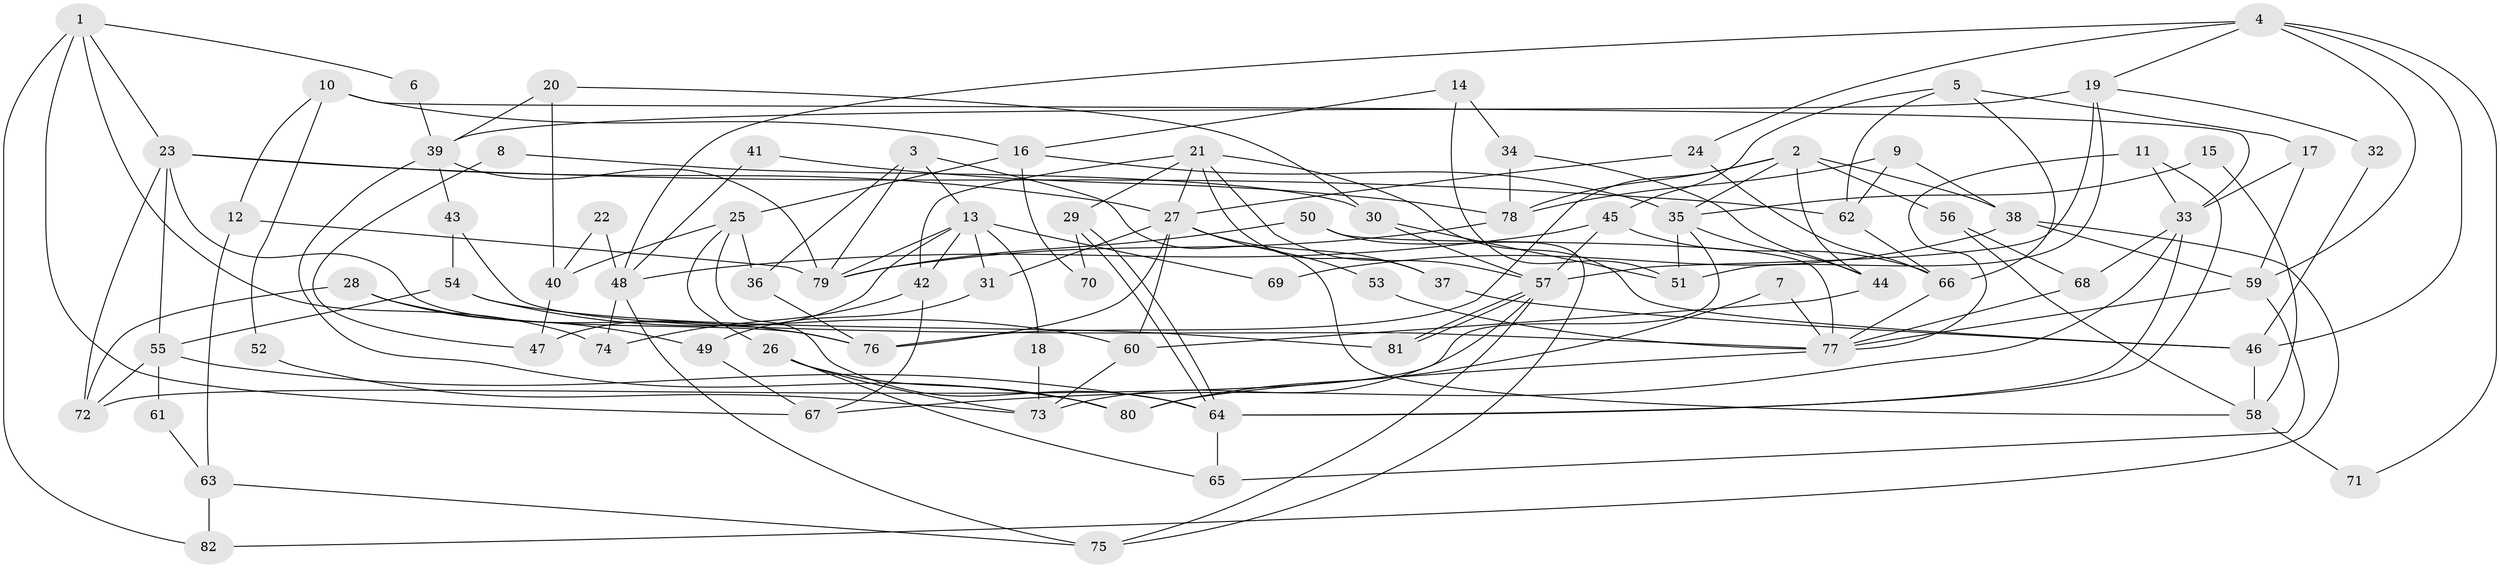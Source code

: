 // Generated by graph-tools (version 1.1) at 2025/51/03/09/25 04:51:20]
// undirected, 82 vertices, 164 edges
graph export_dot {
graph [start="1"]
  node [color=gray90,style=filled];
  1;
  2;
  3;
  4;
  5;
  6;
  7;
  8;
  9;
  10;
  11;
  12;
  13;
  14;
  15;
  16;
  17;
  18;
  19;
  20;
  21;
  22;
  23;
  24;
  25;
  26;
  27;
  28;
  29;
  30;
  31;
  32;
  33;
  34;
  35;
  36;
  37;
  38;
  39;
  40;
  41;
  42;
  43;
  44;
  45;
  46;
  47;
  48;
  49;
  50;
  51;
  52;
  53;
  54;
  55;
  56;
  57;
  58;
  59;
  60;
  61;
  62;
  63;
  64;
  65;
  66;
  67;
  68;
  69;
  70;
  71;
  72;
  73;
  74;
  75;
  76;
  77;
  78;
  79;
  80;
  81;
  82;
  1 -- 23;
  1 -- 67;
  1 -- 6;
  1 -- 74;
  1 -- 82;
  2 -- 76;
  2 -- 78;
  2 -- 35;
  2 -- 38;
  2 -- 44;
  2 -- 56;
  3 -- 79;
  3 -- 13;
  3 -- 36;
  3 -- 58;
  4 -- 59;
  4 -- 19;
  4 -- 24;
  4 -- 46;
  4 -- 48;
  4 -- 71;
  5 -- 45;
  5 -- 66;
  5 -- 17;
  5 -- 62;
  6 -- 39;
  7 -- 80;
  7 -- 77;
  8 -- 30;
  8 -- 47;
  9 -- 38;
  9 -- 62;
  9 -- 78;
  10 -- 12;
  10 -- 33;
  10 -- 16;
  10 -- 52;
  11 -- 33;
  11 -- 64;
  11 -- 77;
  12 -- 79;
  12 -- 63;
  13 -- 79;
  13 -- 42;
  13 -- 18;
  13 -- 31;
  13 -- 47;
  13 -- 69;
  14 -- 34;
  14 -- 16;
  14 -- 51;
  15 -- 58;
  15 -- 35;
  16 -- 35;
  16 -- 25;
  16 -- 70;
  17 -- 59;
  17 -- 33;
  18 -- 73;
  19 -- 51;
  19 -- 57;
  19 -- 32;
  19 -- 39;
  20 -- 30;
  20 -- 39;
  20 -- 40;
  21 -- 27;
  21 -- 46;
  21 -- 29;
  21 -- 37;
  21 -- 42;
  21 -- 57;
  22 -- 48;
  22 -- 40;
  23 -- 55;
  23 -- 27;
  23 -- 62;
  23 -- 72;
  23 -- 76;
  24 -- 27;
  24 -- 66;
  25 -- 36;
  25 -- 26;
  25 -- 40;
  25 -- 64;
  26 -- 80;
  26 -- 65;
  26 -- 73;
  27 -- 37;
  27 -- 76;
  27 -- 31;
  27 -- 53;
  27 -- 60;
  28 -- 72;
  28 -- 49;
  28 -- 76;
  29 -- 64;
  29 -- 64;
  29 -- 70;
  30 -- 51;
  30 -- 57;
  31 -- 49;
  32 -- 46;
  33 -- 64;
  33 -- 67;
  33 -- 68;
  34 -- 44;
  34 -- 78;
  35 -- 44;
  35 -- 51;
  35 -- 72;
  36 -- 76;
  37 -- 46;
  38 -- 59;
  38 -- 69;
  38 -- 82;
  39 -- 43;
  39 -- 79;
  39 -- 80;
  40 -- 47;
  41 -- 48;
  41 -- 78;
  42 -- 74;
  42 -- 67;
  43 -- 77;
  43 -- 54;
  44 -- 60;
  45 -- 66;
  45 -- 57;
  45 -- 48;
  46 -- 58;
  48 -- 74;
  48 -- 75;
  49 -- 67;
  50 -- 77;
  50 -- 75;
  50 -- 79;
  52 -- 73;
  53 -- 77;
  54 -- 60;
  54 -- 55;
  54 -- 81;
  55 -- 72;
  55 -- 64;
  55 -- 61;
  56 -- 68;
  56 -- 58;
  57 -- 81;
  57 -- 81;
  57 -- 73;
  57 -- 75;
  58 -- 71;
  59 -- 65;
  59 -- 77;
  60 -- 73;
  61 -- 63;
  62 -- 66;
  63 -- 82;
  63 -- 75;
  64 -- 65;
  66 -- 77;
  68 -- 77;
  77 -- 80;
  78 -- 79;
}
